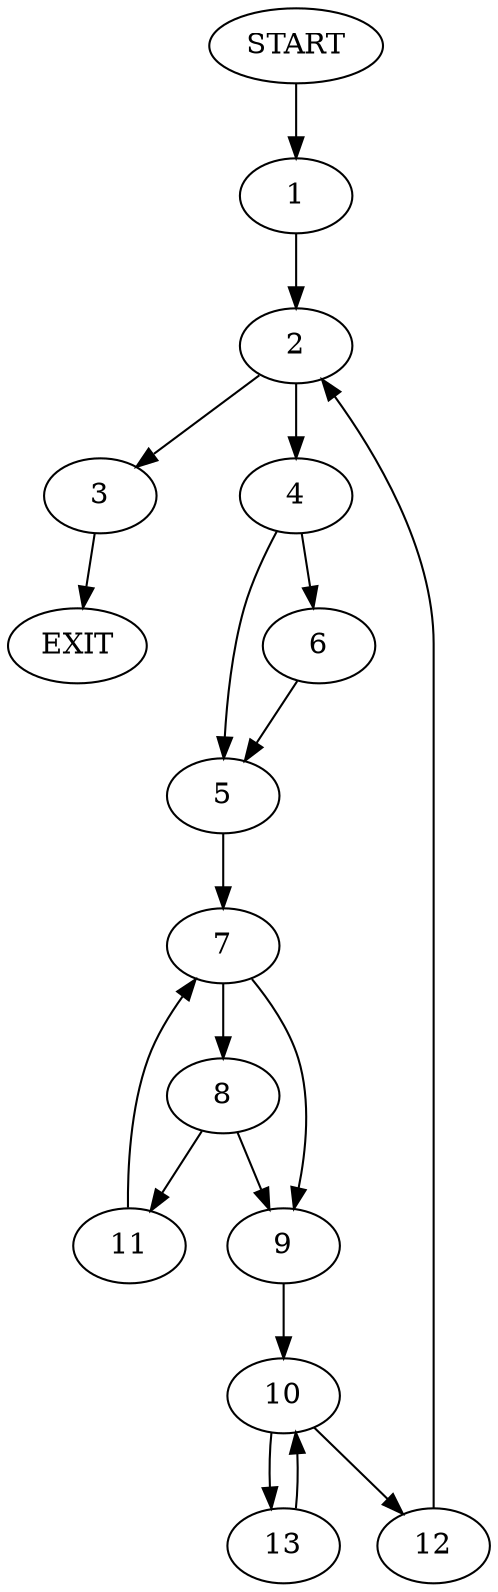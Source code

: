 digraph {
0 [label="START"]
14 [label="EXIT"]
0 -> 1
1 -> 2
2 -> 3
2 -> 4
3 -> 14
4 -> 5
4 -> 6
6 -> 5
5 -> 7
7 -> 8
7 -> 9
9 -> 10
8 -> 11
8 -> 9
11 -> 7
10 -> 12
10 -> 13
12 -> 2
13 -> 10
}
